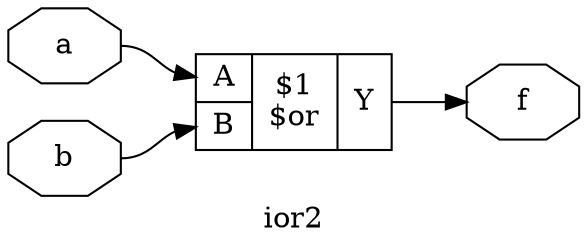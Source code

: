 digraph "ior2" {
label="ior2";
rankdir="LR";
remincross=true;
n2 [ shape=octagon, label="a", color="black", fontcolor="black" ];
n3 [ shape=octagon, label="b", color="black", fontcolor="black" ];
n4 [ shape=octagon, label="f", color="black", fontcolor="black" ];
c8 [ shape=record, label="{{<p5> A|<p6> B}|$1\n$or|{<p7> Y}}" ];
n2:e -> c8:p5:w [color="black", label=""];
n3:e -> c8:p6:w [color="black", label=""];
c8:p7:e -> n4:w [color="black", label=""];
}
